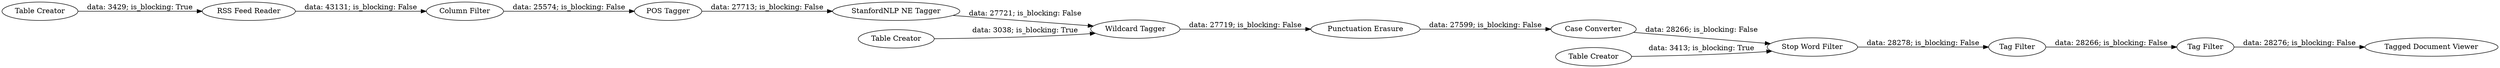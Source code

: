 digraph {
	"3430065455222746960_42" [label="Table Creator"]
	"3430065455222746960_11" [label="Table Creator"]
	"3430065455222746960_20" [label="Tag Filter"]
	"3430065455222746960_9" [label="StanfordNLP NE Tagger"]
	"3430065455222746960_24" [label="Case Converter"]
	"3430065455222746960_60" [label="Column Filter"]
	"3430065455222746960_18" [label="Tagged Document Viewer"]
	"3430065455222746960_15" [label="Stop Word Filter"]
	"3430065455222746960_23" [label="Punctuation Erasure"]
	"3430065455222746960_53" [label="RSS Feed Reader"]
	"3430065455222746960_7" [label="POS Tagger"]
	"3430065455222746960_17" [label="Tag Filter"]
	"3430065455222746960_10" [label="Wildcard Tagger"]
	"3430065455222746960_19" [label="Table Creator"]
	"3430065455222746960_7" -> "3430065455222746960_9" [label="data: 27713; is_blocking: False"]
	"3430065455222746960_24" -> "3430065455222746960_15" [label="data: 28266; is_blocking: False"]
	"3430065455222746960_53" -> "3430065455222746960_60" [label="data: 43131; is_blocking: False"]
	"3430065455222746960_60" -> "3430065455222746960_7" [label="data: 25574; is_blocking: False"]
	"3430065455222746960_42" -> "3430065455222746960_53" [label="data: 3429; is_blocking: True"]
	"3430065455222746960_15" -> "3430065455222746960_17" [label="data: 28278; is_blocking: False"]
	"3430065455222746960_17" -> "3430065455222746960_20" [label="data: 28266; is_blocking: False"]
	"3430065455222746960_23" -> "3430065455222746960_24" [label="data: 27599; is_blocking: False"]
	"3430065455222746960_11" -> "3430065455222746960_10" [label="data: 3038; is_blocking: True"]
	"3430065455222746960_19" -> "3430065455222746960_15" [label="data: 3413; is_blocking: True"]
	"3430065455222746960_9" -> "3430065455222746960_10" [label="data: 27721; is_blocking: False"]
	"3430065455222746960_10" -> "3430065455222746960_23" [label="data: 27719; is_blocking: False"]
	"3430065455222746960_20" -> "3430065455222746960_18" [label="data: 28276; is_blocking: False"]
	rankdir=LR
}
